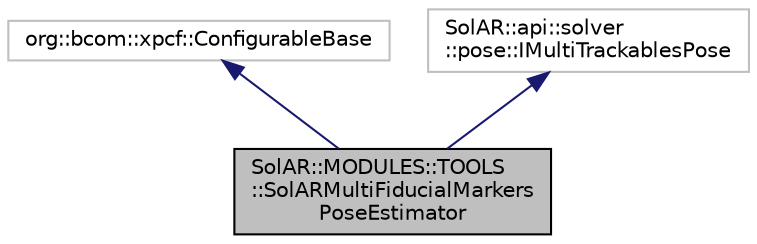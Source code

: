 digraph "SolAR::MODULES::TOOLS::SolARMultiFiducialMarkersPoseEstimator"
{
 // LATEX_PDF_SIZE
  edge [fontname="Helvetica",fontsize="10",labelfontname="Helvetica",labelfontsize="10"];
  node [fontname="Helvetica",fontsize="10",shape=record];
  Node1 [label="SolAR::MODULES::TOOLS\l::SolARMultiFiducialMarkers\lPoseEstimator",height=0.2,width=0.4,color="black", fillcolor="grey75", style="filled", fontcolor="black",tooltip="Estimate camera pose based on a set of fiducial markers. UUID: 9a4521de-2ea5-48f4-97ba-7e698a426076"];
  Node2 -> Node1 [dir="back",color="midnightblue",fontsize="10",style="solid",fontname="Helvetica"];
  Node2 [label="org::bcom::xpcf::ConfigurableBase",height=0.2,width=0.4,color="grey75", fillcolor="white", style="filled",tooltip=" "];
  Node3 -> Node1 [dir="back",color="midnightblue",fontsize="10",style="solid",fontname="Helvetica"];
  Node3 [label="SolAR::api::solver\l::pose::IMultiTrackablesPose",height=0.2,width=0.4,color="grey75", fillcolor="white", style="filled",tooltip=" "];
}
